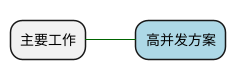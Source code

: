 @startmindmap


skinparam {
    DefaultBackgroundColor LightGreen
    FontColor Black
    ArrowColor DarkGreen
}

* 主要工作

**[#lightblue] 高并发方案






@endmindmap
